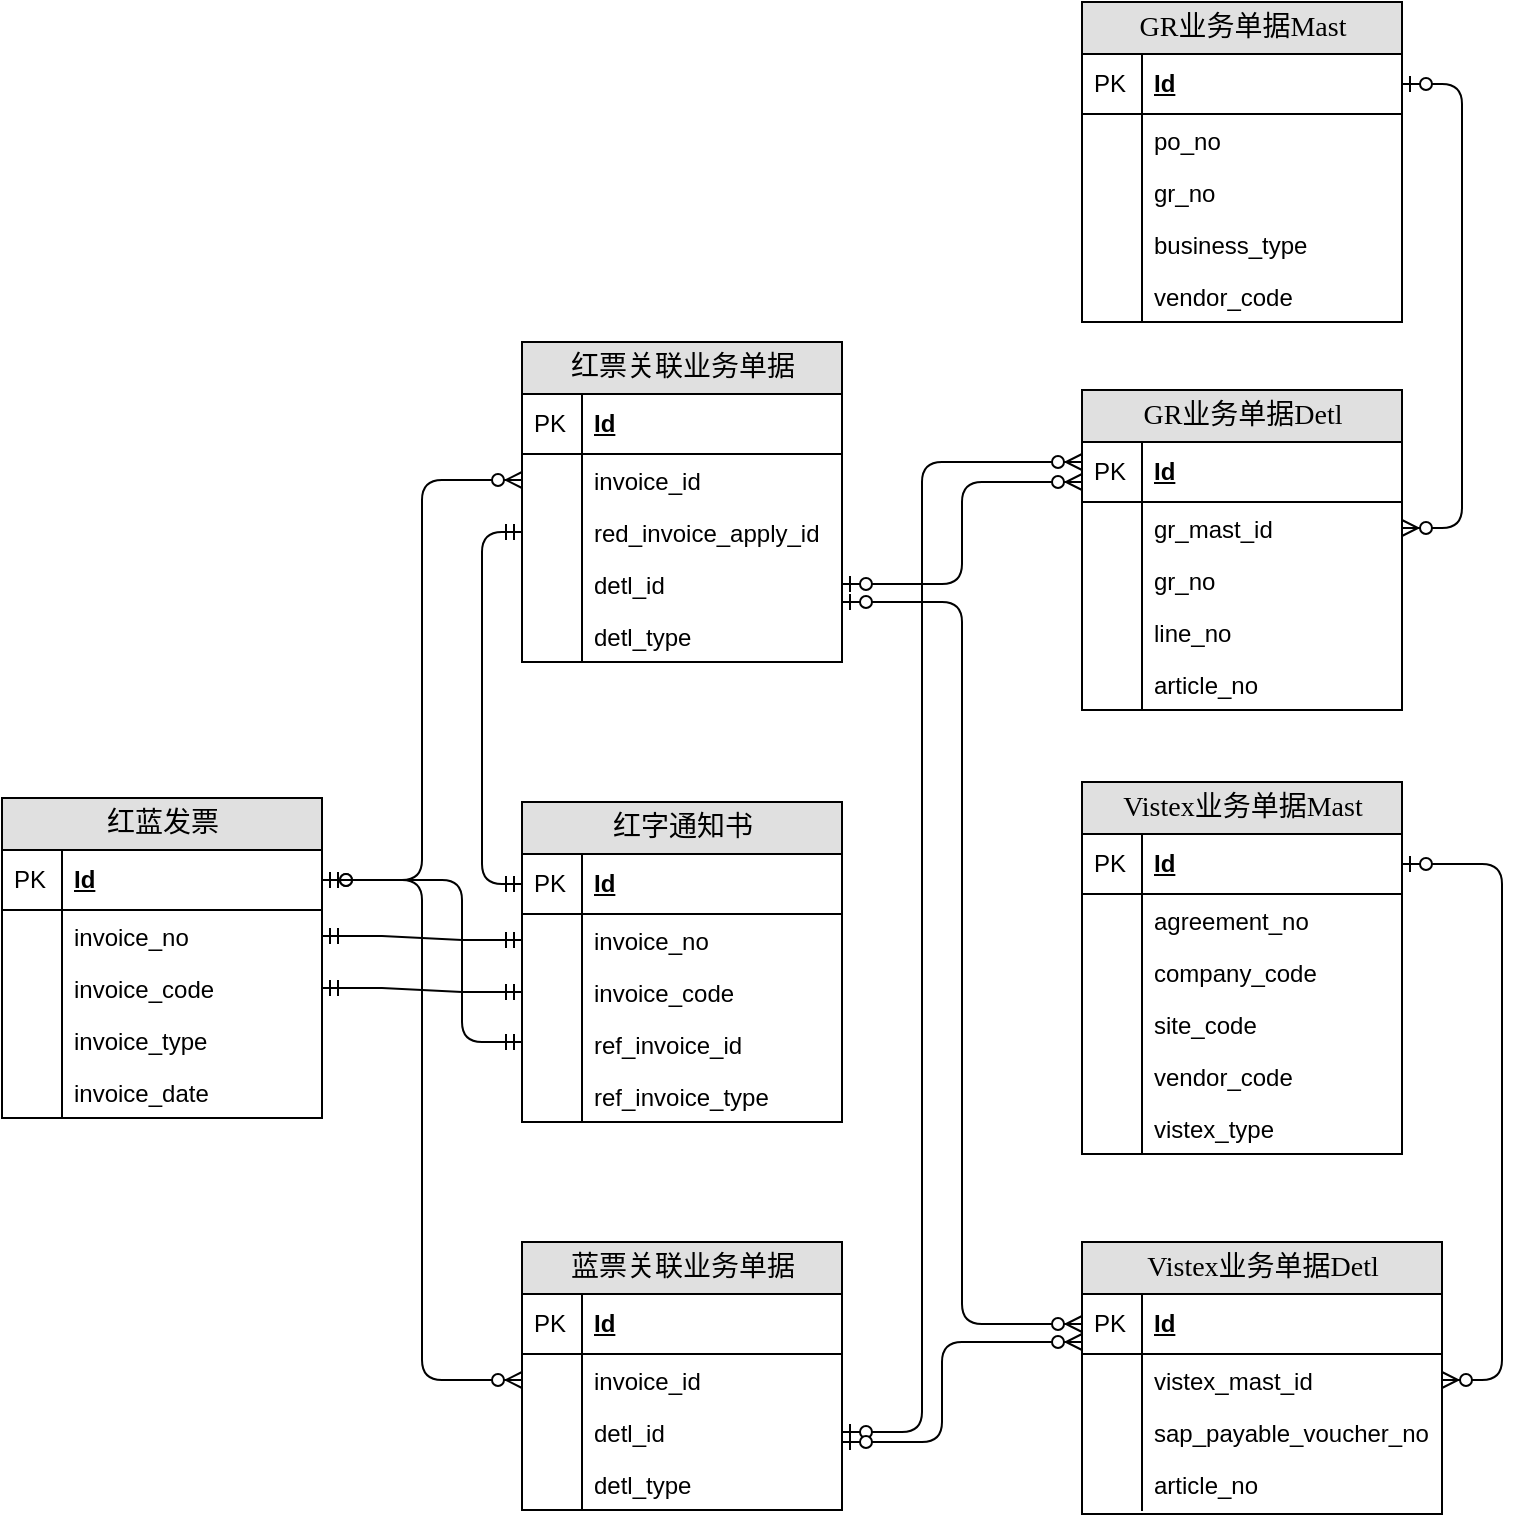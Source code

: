 <mxfile version="24.6.1" type="github">
  <diagram name="Page-1" id="e56a1550-8fbb-45ad-956c-1786394a9013">
    <mxGraphModel dx="1383" dy="761" grid="1" gridSize="10" guides="1" tooltips="1" connect="1" arrows="1" fold="1" page="1" pageScale="1" pageWidth="1100" pageHeight="850" background="none" math="0" shadow="0">
      <root>
        <mxCell id="0" />
        <mxCell id="1" parent="0" />
        <mxCell id="2e49270ec7c68f3f-8" value="GR业务单据Detl" style="swimlane;html=1;fontStyle=0;childLayout=stackLayout;horizontal=1;startSize=26;fillColor=#e0e0e0;horizontalStack=0;resizeParent=1;resizeLast=0;collapsible=1;marginBottom=0;swimlaneFillColor=#ffffff;align=center;rounded=0;shadow=0;comic=0;labelBackgroundColor=none;strokeWidth=1;fontFamily=Verdana;fontSize=14;swimlaneLine=1;" parent="1" vertex="1">
          <mxGeometry x="680" y="194" width="160" height="160" as="geometry" />
        </mxCell>
        <mxCell id="2e49270ec7c68f3f-9" value="Id" style="shape=partialRectangle;top=0;left=0;right=0;bottom=1;html=1;align=left;verticalAlign=middle;fillColor=none;spacingLeft=34;spacingRight=4;whiteSpace=wrap;overflow=hidden;rotatable=0;points=[[0,0.5],[1,0.5]];portConstraint=eastwest;dropTarget=0;fontStyle=5;" parent="2e49270ec7c68f3f-8" vertex="1">
          <mxGeometry y="26" width="160" height="30" as="geometry" />
        </mxCell>
        <mxCell id="2e49270ec7c68f3f-10" value="PK" style="shape=partialRectangle;top=0;left=0;bottom=0;html=1;fillColor=none;align=left;verticalAlign=middle;spacingLeft=4;spacingRight=4;whiteSpace=wrap;overflow=hidden;rotatable=0;points=[];portConstraint=eastwest;part=1;" parent="2e49270ec7c68f3f-9" vertex="1" connectable="0">
          <mxGeometry width="30" height="30" as="geometry" />
        </mxCell>
        <mxCell id="2e49270ec7c68f3f-11" value="gr_mast_id" style="shape=partialRectangle;top=0;left=0;right=0;bottom=0;html=1;align=left;verticalAlign=top;fillColor=none;spacingLeft=34;spacingRight=4;whiteSpace=wrap;overflow=hidden;rotatable=0;points=[[0,0.5],[1,0.5]];portConstraint=eastwest;dropTarget=0;" parent="2e49270ec7c68f3f-8" vertex="1">
          <mxGeometry y="56" width="160" height="26" as="geometry" />
        </mxCell>
        <mxCell id="2e49270ec7c68f3f-12" value="" style="shape=partialRectangle;top=0;left=0;bottom=0;html=1;fillColor=none;align=left;verticalAlign=top;spacingLeft=4;spacingRight=4;whiteSpace=wrap;overflow=hidden;rotatable=0;points=[];portConstraint=eastwest;part=1;" parent="2e49270ec7c68f3f-11" vertex="1" connectable="0">
          <mxGeometry width="30" height="26" as="geometry" />
        </mxCell>
        <mxCell id="2e49270ec7c68f3f-13" value="gr_no" style="shape=partialRectangle;top=0;left=0;right=0;bottom=0;html=1;align=left;verticalAlign=top;fillColor=none;spacingLeft=34;spacingRight=4;whiteSpace=wrap;overflow=hidden;rotatable=0;points=[[0,0.5],[1,0.5]];portConstraint=eastwest;dropTarget=0;" parent="2e49270ec7c68f3f-8" vertex="1">
          <mxGeometry y="82" width="160" height="26" as="geometry" />
        </mxCell>
        <mxCell id="2e49270ec7c68f3f-14" value="" style="shape=partialRectangle;top=0;left=0;bottom=0;html=1;fillColor=none;align=left;verticalAlign=top;spacingLeft=4;spacingRight=4;whiteSpace=wrap;overflow=hidden;rotatable=0;points=[];portConstraint=eastwest;part=1;" parent="2e49270ec7c68f3f-13" vertex="1" connectable="0">
          <mxGeometry width="30" height="26" as="geometry" />
        </mxCell>
        <mxCell id="2e49270ec7c68f3f-15" value="line_no" style="shape=partialRectangle;top=0;left=0;right=0;bottom=0;html=1;align=left;verticalAlign=top;fillColor=none;spacingLeft=34;spacingRight=4;whiteSpace=wrap;overflow=hidden;rotatable=0;points=[[0,0.5],[1,0.5]];portConstraint=eastwest;dropTarget=0;" parent="2e49270ec7c68f3f-8" vertex="1">
          <mxGeometry y="108" width="160" height="26" as="geometry" />
        </mxCell>
        <mxCell id="2e49270ec7c68f3f-16" value="" style="shape=partialRectangle;top=0;left=0;bottom=0;html=1;fillColor=none;align=left;verticalAlign=top;spacingLeft=4;spacingRight=4;whiteSpace=wrap;overflow=hidden;rotatable=0;points=[];portConstraint=eastwest;part=1;" parent="2e49270ec7c68f3f-15" vertex="1" connectable="0">
          <mxGeometry width="30" height="26" as="geometry" />
        </mxCell>
        <mxCell id="2e49270ec7c68f3f-17" value="article_no" style="shape=partialRectangle;top=0;left=0;right=0;bottom=0;html=1;align=left;verticalAlign=top;fillColor=none;spacingLeft=34;spacingRight=4;whiteSpace=wrap;overflow=hidden;rotatable=0;points=[[0,0.5],[1,0.5]];portConstraint=eastwest;dropTarget=0;" parent="2e49270ec7c68f3f-8" vertex="1">
          <mxGeometry y="134" width="160" height="26" as="geometry" />
        </mxCell>
        <mxCell id="2e49270ec7c68f3f-18" value="" style="shape=partialRectangle;top=0;left=0;bottom=0;html=1;fillColor=none;align=left;verticalAlign=top;spacingLeft=4;spacingRight=4;whiteSpace=wrap;overflow=hidden;rotatable=0;points=[];portConstraint=eastwest;part=1;" parent="2e49270ec7c68f3f-17" vertex="1" connectable="0">
          <mxGeometry width="30" height="26" as="geometry" />
        </mxCell>
        <mxCell id="2e49270ec7c68f3f-19" value="红字通知书" style="swimlane;html=1;fontStyle=0;childLayout=stackLayout;horizontal=1;startSize=26;fillColor=#e0e0e0;horizontalStack=0;resizeParent=1;resizeLast=0;collapsible=1;marginBottom=0;swimlaneFillColor=#ffffff;align=center;rounded=0;shadow=0;comic=0;labelBackgroundColor=none;strokeWidth=1;fontFamily=Verdana;fontSize=14" parent="1" vertex="1">
          <mxGeometry x="400" y="400" width="160" height="160" as="geometry" />
        </mxCell>
        <mxCell id="2e49270ec7c68f3f-20" value="Id" style="shape=partialRectangle;top=0;left=0;right=0;bottom=1;html=1;align=left;verticalAlign=middle;fillColor=none;spacingLeft=34;spacingRight=4;whiteSpace=wrap;overflow=hidden;rotatable=0;points=[[0,0.5],[1,0.5]];portConstraint=eastwest;dropTarget=0;fontStyle=5;" parent="2e49270ec7c68f3f-19" vertex="1">
          <mxGeometry y="26" width="160" height="30" as="geometry" />
        </mxCell>
        <mxCell id="2e49270ec7c68f3f-21" value="PK" style="shape=partialRectangle;top=0;left=0;bottom=0;html=1;fillColor=none;align=left;verticalAlign=middle;spacingLeft=4;spacingRight=4;whiteSpace=wrap;overflow=hidden;rotatable=0;points=[];portConstraint=eastwest;part=1;" parent="2e49270ec7c68f3f-20" vertex="1" connectable="0">
          <mxGeometry width="30" height="30" as="geometry" />
        </mxCell>
        <mxCell id="2e49270ec7c68f3f-22" value="invoice_no" style="shape=partialRectangle;top=0;left=0;right=0;bottom=0;html=1;align=left;verticalAlign=top;fillColor=none;spacingLeft=34;spacingRight=4;whiteSpace=wrap;overflow=hidden;rotatable=0;points=[[0,0.5],[1,0.5]];portConstraint=eastwest;dropTarget=0;" parent="2e49270ec7c68f3f-19" vertex="1">
          <mxGeometry y="56" width="160" height="26" as="geometry" />
        </mxCell>
        <mxCell id="2e49270ec7c68f3f-23" value="" style="shape=partialRectangle;top=0;left=0;bottom=0;html=1;fillColor=none;align=left;verticalAlign=top;spacingLeft=4;spacingRight=4;whiteSpace=wrap;overflow=hidden;rotatable=0;points=[];portConstraint=eastwest;part=1;" parent="2e49270ec7c68f3f-22" vertex="1" connectable="0">
          <mxGeometry width="30" height="26" as="geometry" />
        </mxCell>
        <mxCell id="2e49270ec7c68f3f-24" value="invoice_code" style="shape=partialRectangle;top=0;left=0;right=0;bottom=0;html=1;align=left;verticalAlign=top;fillColor=none;spacingLeft=34;spacingRight=4;whiteSpace=wrap;overflow=hidden;rotatable=0;points=[[0,0.5],[1,0.5]];portConstraint=eastwest;dropTarget=0;" parent="2e49270ec7c68f3f-19" vertex="1">
          <mxGeometry y="82" width="160" height="26" as="geometry" />
        </mxCell>
        <mxCell id="2e49270ec7c68f3f-25" value="" style="shape=partialRectangle;top=0;left=0;bottom=0;html=1;fillColor=none;align=left;verticalAlign=top;spacingLeft=4;spacingRight=4;whiteSpace=wrap;overflow=hidden;rotatable=0;points=[];portConstraint=eastwest;part=1;" parent="2e49270ec7c68f3f-24" vertex="1" connectable="0">
          <mxGeometry width="30" height="26" as="geometry" />
        </mxCell>
        <mxCell id="2e49270ec7c68f3f-26" value="ref_invoice_id&lt;div&gt;&lt;br&gt;&lt;/div&gt;" style="shape=partialRectangle;top=0;left=0;right=0;bottom=0;html=1;align=left;verticalAlign=top;fillColor=none;spacingLeft=34;spacingRight=4;whiteSpace=wrap;overflow=hidden;rotatable=0;points=[[0,0.5],[1,0.5]];portConstraint=eastwest;dropTarget=0;" parent="2e49270ec7c68f3f-19" vertex="1">
          <mxGeometry y="108" width="160" height="26" as="geometry" />
        </mxCell>
        <mxCell id="2e49270ec7c68f3f-27" value="" style="shape=partialRectangle;top=0;left=0;bottom=0;html=1;fillColor=none;align=left;verticalAlign=top;spacingLeft=4;spacingRight=4;whiteSpace=wrap;overflow=hidden;rotatable=0;points=[];portConstraint=eastwest;part=1;" parent="2e49270ec7c68f3f-26" vertex="1" connectable="0">
          <mxGeometry width="30" height="26" as="geometry" />
        </mxCell>
        <mxCell id="2e49270ec7c68f3f-28" value="ref_invoice_type" style="shape=partialRectangle;top=0;left=0;right=0;bottom=0;html=1;align=left;verticalAlign=top;fillColor=none;spacingLeft=34;spacingRight=4;whiteSpace=wrap;overflow=hidden;rotatable=0;points=[[0,0.5],[1,0.5]];portConstraint=eastwest;dropTarget=0;" parent="2e49270ec7c68f3f-19" vertex="1">
          <mxGeometry y="134" width="160" height="26" as="geometry" />
        </mxCell>
        <mxCell id="2e49270ec7c68f3f-29" value="" style="shape=partialRectangle;top=0;left=0;bottom=0;html=1;fillColor=none;align=left;verticalAlign=top;spacingLeft=4;spacingRight=4;whiteSpace=wrap;overflow=hidden;rotatable=0;points=[];portConstraint=eastwest;part=1;" parent="2e49270ec7c68f3f-28" vertex="1" connectable="0">
          <mxGeometry width="30" height="26" as="geometry" />
        </mxCell>
        <mxCell id="2e49270ec7c68f3f-55" value="" style="edgeStyle=orthogonalEdgeStyle;html=1;endArrow=ERmandOne;startArrow=ERmandOne;labelBackgroundColor=none;fontFamily=Verdana;fontSize=14;exitX=0;exitY=0.5;endFill=0;" parent="1" source="2e49270ec7c68f3f-20" target="leSkcKNzvEOvrFYmpC76-17" edge="1">
          <mxGeometry width="100" height="100" relative="1" as="geometry">
            <mxPoint x="210" y="470" as="sourcePoint" />
            <mxPoint x="400" y="249" as="targetPoint" />
            <Array as="points">
              <mxPoint x="380" y="441" />
              <mxPoint x="380" y="265" />
            </Array>
          </mxGeometry>
        </mxCell>
        <mxCell id="2e49270ec7c68f3f-80" value="红蓝发票" style="swimlane;html=1;fontStyle=0;childLayout=stackLayout;horizontal=1;startSize=26;fillColor=#e0e0e0;horizontalStack=0;resizeParent=1;resizeLast=0;collapsible=1;marginBottom=0;swimlaneFillColor=#ffffff;align=center;rounded=0;shadow=0;comic=0;labelBackgroundColor=none;strokeWidth=1;fontFamily=Verdana;fontSize=14" parent="1" vertex="1">
          <mxGeometry x="140" y="398" width="160" height="160" as="geometry" />
        </mxCell>
        <mxCell id="2e49270ec7c68f3f-81" value="Id" style="shape=partialRectangle;top=0;left=0;right=0;bottom=1;html=1;align=left;verticalAlign=middle;fillColor=none;spacingLeft=34;spacingRight=4;whiteSpace=wrap;overflow=hidden;rotatable=0;points=[[0,0.5],[1,0.5]];portConstraint=eastwest;dropTarget=0;fontStyle=5;" parent="2e49270ec7c68f3f-80" vertex="1">
          <mxGeometry y="26" width="160" height="30" as="geometry" />
        </mxCell>
        <mxCell id="2e49270ec7c68f3f-82" value="PK" style="shape=partialRectangle;top=0;left=0;bottom=0;html=1;fillColor=none;align=left;verticalAlign=middle;spacingLeft=4;spacingRight=4;whiteSpace=wrap;overflow=hidden;rotatable=0;points=[];portConstraint=eastwest;part=1;" parent="2e49270ec7c68f3f-81" vertex="1" connectable="0">
          <mxGeometry width="30" height="30" as="geometry" />
        </mxCell>
        <mxCell id="2e49270ec7c68f3f-83" value="invoice_no" style="shape=partialRectangle;top=0;left=0;right=0;bottom=0;html=1;align=left;verticalAlign=top;fillColor=none;spacingLeft=34;spacingRight=4;whiteSpace=wrap;overflow=hidden;rotatable=0;points=[[0,0.5],[1,0.5]];portConstraint=eastwest;dropTarget=0;" parent="2e49270ec7c68f3f-80" vertex="1">
          <mxGeometry y="56" width="160" height="26" as="geometry" />
        </mxCell>
        <mxCell id="2e49270ec7c68f3f-84" value="" style="shape=partialRectangle;top=0;left=0;bottom=0;html=1;fillColor=none;align=left;verticalAlign=top;spacingLeft=4;spacingRight=4;whiteSpace=wrap;overflow=hidden;rotatable=0;points=[];portConstraint=eastwest;part=1;" parent="2e49270ec7c68f3f-83" vertex="1" connectable="0">
          <mxGeometry width="30" height="26" as="geometry" />
        </mxCell>
        <mxCell id="2e49270ec7c68f3f-85" value="invoice_code" style="shape=partialRectangle;top=0;left=0;right=0;bottom=0;html=1;align=left;verticalAlign=top;fillColor=none;spacingLeft=34;spacingRight=4;whiteSpace=wrap;overflow=hidden;rotatable=0;points=[[0,0.5],[1,0.5]];portConstraint=eastwest;dropTarget=0;" parent="2e49270ec7c68f3f-80" vertex="1">
          <mxGeometry y="82" width="160" height="26" as="geometry" />
        </mxCell>
        <mxCell id="2e49270ec7c68f3f-86" value="" style="shape=partialRectangle;top=0;left=0;bottom=0;html=1;fillColor=none;align=left;verticalAlign=top;spacingLeft=4;spacingRight=4;whiteSpace=wrap;overflow=hidden;rotatable=0;points=[];portConstraint=eastwest;part=1;" parent="2e49270ec7c68f3f-85" vertex="1" connectable="0">
          <mxGeometry width="30" height="26" as="geometry" />
        </mxCell>
        <mxCell id="2e49270ec7c68f3f-87" value="invoice_type" style="shape=partialRectangle;top=0;left=0;right=0;bottom=0;html=1;align=left;verticalAlign=top;fillColor=none;spacingLeft=34;spacingRight=4;whiteSpace=wrap;overflow=hidden;rotatable=0;points=[[0,0.5],[1,0.5]];portConstraint=eastwest;dropTarget=0;" parent="2e49270ec7c68f3f-80" vertex="1">
          <mxGeometry y="108" width="160" height="26" as="geometry" />
        </mxCell>
        <mxCell id="2e49270ec7c68f3f-88" value="" style="shape=partialRectangle;top=0;left=0;bottom=0;html=1;fillColor=none;align=left;verticalAlign=top;spacingLeft=4;spacingRight=4;whiteSpace=wrap;overflow=hidden;rotatable=0;points=[];portConstraint=eastwest;part=1;" parent="2e49270ec7c68f3f-87" vertex="1" connectable="0">
          <mxGeometry width="30" height="26" as="geometry" />
        </mxCell>
        <mxCell id="2e49270ec7c68f3f-89" value="invoice_date" style="shape=partialRectangle;top=0;left=0;right=0;bottom=0;html=1;align=left;verticalAlign=top;fillColor=none;spacingLeft=34;spacingRight=4;whiteSpace=wrap;overflow=hidden;rotatable=0;points=[[0,0.5],[1,0.5]];portConstraint=eastwest;dropTarget=0;" parent="2e49270ec7c68f3f-80" vertex="1">
          <mxGeometry y="134" width="160" height="26" as="geometry" />
        </mxCell>
        <mxCell id="2e49270ec7c68f3f-90" value="" style="shape=partialRectangle;top=0;left=0;bottom=0;html=1;fillColor=none;align=left;verticalAlign=top;spacingLeft=4;spacingRight=4;whiteSpace=wrap;overflow=hidden;rotatable=0;points=[];portConstraint=eastwest;part=1;" parent="2e49270ec7c68f3f-89" vertex="1" connectable="0">
          <mxGeometry width="30" height="26" as="geometry" />
        </mxCell>
        <mxCell id="leSkcKNzvEOvrFYmpC76-12" value="红票关联业务单据" style="swimlane;html=1;fontStyle=0;childLayout=stackLayout;horizontal=1;startSize=26;fillColor=#e0e0e0;horizontalStack=0;resizeParent=1;resizeLast=0;collapsible=1;marginBottom=0;swimlaneFillColor=#ffffff;align=center;rounded=0;shadow=0;comic=0;labelBackgroundColor=none;strokeWidth=1;fontFamily=Verdana;fontSize=14;swimlaneLine=1;" vertex="1" parent="1">
          <mxGeometry x="400" y="170" width="160" height="160" as="geometry" />
        </mxCell>
        <mxCell id="leSkcKNzvEOvrFYmpC76-13" value="Id" style="shape=partialRectangle;top=0;left=0;right=0;bottom=1;html=1;align=left;verticalAlign=middle;fillColor=none;spacingLeft=34;spacingRight=4;whiteSpace=wrap;overflow=hidden;rotatable=0;points=[[0,0.5],[1,0.5]];portConstraint=eastwest;dropTarget=0;fontStyle=5;" vertex="1" parent="leSkcKNzvEOvrFYmpC76-12">
          <mxGeometry y="26" width="160" height="30" as="geometry" />
        </mxCell>
        <mxCell id="leSkcKNzvEOvrFYmpC76-14" value="PK" style="shape=partialRectangle;top=0;left=0;bottom=0;html=1;fillColor=none;align=left;verticalAlign=middle;spacingLeft=4;spacingRight=4;whiteSpace=wrap;overflow=hidden;rotatable=0;points=[];portConstraint=eastwest;part=1;" vertex="1" connectable="0" parent="leSkcKNzvEOvrFYmpC76-13">
          <mxGeometry width="30" height="30" as="geometry" />
        </mxCell>
        <mxCell id="leSkcKNzvEOvrFYmpC76-15" value="invoice_id" style="shape=partialRectangle;top=0;left=0;right=0;bottom=0;html=1;align=left;verticalAlign=top;fillColor=none;spacingLeft=34;spacingRight=4;whiteSpace=wrap;overflow=hidden;rotatable=0;points=[[0,0.5],[1,0.5]];portConstraint=eastwest;dropTarget=0;" vertex="1" parent="leSkcKNzvEOvrFYmpC76-12">
          <mxGeometry y="56" width="160" height="26" as="geometry" />
        </mxCell>
        <mxCell id="leSkcKNzvEOvrFYmpC76-16" value="" style="shape=partialRectangle;top=0;left=0;bottom=0;html=1;fillColor=none;align=left;verticalAlign=top;spacingLeft=4;spacingRight=4;whiteSpace=wrap;overflow=hidden;rotatable=0;points=[];portConstraint=eastwest;part=1;" vertex="1" connectable="0" parent="leSkcKNzvEOvrFYmpC76-15">
          <mxGeometry width="30" height="26" as="geometry" />
        </mxCell>
        <mxCell id="leSkcKNzvEOvrFYmpC76-17" value="red_invoice_apply_id" style="shape=partialRectangle;top=0;left=0;right=0;bottom=0;html=1;align=left;verticalAlign=top;fillColor=none;spacingLeft=34;spacingRight=4;whiteSpace=wrap;overflow=hidden;rotatable=0;points=[[0,0.5],[1,0.5]];portConstraint=eastwest;dropTarget=0;" vertex="1" parent="leSkcKNzvEOvrFYmpC76-12">
          <mxGeometry y="82" width="160" height="26" as="geometry" />
        </mxCell>
        <mxCell id="leSkcKNzvEOvrFYmpC76-18" value="" style="shape=partialRectangle;top=0;left=0;bottom=0;html=1;fillColor=none;align=left;verticalAlign=top;spacingLeft=4;spacingRight=4;whiteSpace=wrap;overflow=hidden;rotatable=0;points=[];portConstraint=eastwest;part=1;" vertex="1" connectable="0" parent="leSkcKNzvEOvrFYmpC76-17">
          <mxGeometry width="30" height="26" as="geometry" />
        </mxCell>
        <mxCell id="leSkcKNzvEOvrFYmpC76-19" value="detl_id" style="shape=partialRectangle;top=0;left=0;right=0;bottom=0;html=1;align=left;verticalAlign=top;fillColor=none;spacingLeft=34;spacingRight=4;whiteSpace=wrap;overflow=hidden;rotatable=0;points=[[0,0.5],[1,0.5]];portConstraint=eastwest;dropTarget=0;" vertex="1" parent="leSkcKNzvEOvrFYmpC76-12">
          <mxGeometry y="108" width="160" height="26" as="geometry" />
        </mxCell>
        <mxCell id="leSkcKNzvEOvrFYmpC76-20" value="" style="shape=partialRectangle;top=0;left=0;bottom=0;html=1;fillColor=none;align=left;verticalAlign=top;spacingLeft=4;spacingRight=4;whiteSpace=wrap;overflow=hidden;rotatable=0;points=[];portConstraint=eastwest;part=1;" vertex="1" connectable="0" parent="leSkcKNzvEOvrFYmpC76-19">
          <mxGeometry width="30" height="26" as="geometry" />
        </mxCell>
        <mxCell id="leSkcKNzvEOvrFYmpC76-21" value="detl_type" style="shape=partialRectangle;top=0;left=0;right=0;bottom=0;html=1;align=left;verticalAlign=top;fillColor=none;spacingLeft=34;spacingRight=4;whiteSpace=wrap;overflow=hidden;rotatable=0;points=[[0,0.5],[1,0.5]];portConstraint=eastwest;dropTarget=0;" vertex="1" parent="leSkcKNzvEOvrFYmpC76-12">
          <mxGeometry y="134" width="160" height="26" as="geometry" />
        </mxCell>
        <mxCell id="leSkcKNzvEOvrFYmpC76-22" value="" style="shape=partialRectangle;top=0;left=0;bottom=0;html=1;fillColor=none;align=left;verticalAlign=top;spacingLeft=4;spacingRight=4;whiteSpace=wrap;overflow=hidden;rotatable=0;points=[];portConstraint=eastwest;part=1;" vertex="1" connectable="0" parent="leSkcKNzvEOvrFYmpC76-21">
          <mxGeometry width="30" height="26" as="geometry" />
        </mxCell>
        <mxCell id="leSkcKNzvEOvrFYmpC76-23" value="GR业务单据Mast" style="swimlane;html=1;fontStyle=0;childLayout=stackLayout;horizontal=1;startSize=26;fillColor=#e0e0e0;horizontalStack=0;resizeParent=1;resizeLast=0;collapsible=1;marginBottom=0;swimlaneFillColor=#ffffff;align=center;rounded=0;shadow=0;comic=0;labelBackgroundColor=none;strokeWidth=1;fontFamily=Verdana;fontSize=14;swimlaneLine=1;" vertex="1" parent="1">
          <mxGeometry x="680" width="160" height="160" as="geometry" />
        </mxCell>
        <mxCell id="leSkcKNzvEOvrFYmpC76-24" value="Id" style="shape=partialRectangle;top=0;left=0;right=0;bottom=1;html=1;align=left;verticalAlign=middle;fillColor=none;spacingLeft=34;spacingRight=4;whiteSpace=wrap;overflow=hidden;rotatable=0;points=[[0,0.5],[1,0.5]];portConstraint=eastwest;dropTarget=0;fontStyle=5;" vertex="1" parent="leSkcKNzvEOvrFYmpC76-23">
          <mxGeometry y="26" width="160" height="30" as="geometry" />
        </mxCell>
        <mxCell id="leSkcKNzvEOvrFYmpC76-25" value="PK" style="shape=partialRectangle;top=0;left=0;bottom=0;html=1;fillColor=none;align=left;verticalAlign=middle;spacingLeft=4;spacingRight=4;whiteSpace=wrap;overflow=hidden;rotatable=0;points=[];portConstraint=eastwest;part=1;" vertex="1" connectable="0" parent="leSkcKNzvEOvrFYmpC76-24">
          <mxGeometry width="30" height="30" as="geometry" />
        </mxCell>
        <mxCell id="leSkcKNzvEOvrFYmpC76-26" value="po_no" style="shape=partialRectangle;top=0;left=0;right=0;bottom=0;html=1;align=left;verticalAlign=top;fillColor=none;spacingLeft=34;spacingRight=4;whiteSpace=wrap;overflow=hidden;rotatable=0;points=[[0,0.5],[1,0.5]];portConstraint=eastwest;dropTarget=0;" vertex="1" parent="leSkcKNzvEOvrFYmpC76-23">
          <mxGeometry y="56" width="160" height="26" as="geometry" />
        </mxCell>
        <mxCell id="leSkcKNzvEOvrFYmpC76-27" value="" style="shape=partialRectangle;top=0;left=0;bottom=0;html=1;fillColor=none;align=left;verticalAlign=top;spacingLeft=4;spacingRight=4;whiteSpace=wrap;overflow=hidden;rotatable=0;points=[];portConstraint=eastwest;part=1;" vertex="1" connectable="0" parent="leSkcKNzvEOvrFYmpC76-26">
          <mxGeometry width="30" height="26" as="geometry" />
        </mxCell>
        <mxCell id="leSkcKNzvEOvrFYmpC76-28" value="gr_no" style="shape=partialRectangle;top=0;left=0;right=0;bottom=0;html=1;align=left;verticalAlign=top;fillColor=none;spacingLeft=34;spacingRight=4;whiteSpace=wrap;overflow=hidden;rotatable=0;points=[[0,0.5],[1,0.5]];portConstraint=eastwest;dropTarget=0;" vertex="1" parent="leSkcKNzvEOvrFYmpC76-23">
          <mxGeometry y="82" width="160" height="26" as="geometry" />
        </mxCell>
        <mxCell id="leSkcKNzvEOvrFYmpC76-29" value="" style="shape=partialRectangle;top=0;left=0;bottom=0;html=1;fillColor=none;align=left;verticalAlign=top;spacingLeft=4;spacingRight=4;whiteSpace=wrap;overflow=hidden;rotatable=0;points=[];portConstraint=eastwest;part=1;" vertex="1" connectable="0" parent="leSkcKNzvEOvrFYmpC76-28">
          <mxGeometry width="30" height="26" as="geometry" />
        </mxCell>
        <mxCell id="leSkcKNzvEOvrFYmpC76-30" value="business_type" style="shape=partialRectangle;top=0;left=0;right=0;bottom=0;html=1;align=left;verticalAlign=top;fillColor=none;spacingLeft=34;spacingRight=4;whiteSpace=wrap;overflow=hidden;rotatable=0;points=[[0,0.5],[1,0.5]];portConstraint=eastwest;dropTarget=0;" vertex="1" parent="leSkcKNzvEOvrFYmpC76-23">
          <mxGeometry y="108" width="160" height="26" as="geometry" />
        </mxCell>
        <mxCell id="leSkcKNzvEOvrFYmpC76-31" value="" style="shape=partialRectangle;top=0;left=0;bottom=0;html=1;fillColor=none;align=left;verticalAlign=top;spacingLeft=4;spacingRight=4;whiteSpace=wrap;overflow=hidden;rotatable=0;points=[];portConstraint=eastwest;part=1;" vertex="1" connectable="0" parent="leSkcKNzvEOvrFYmpC76-30">
          <mxGeometry width="30" height="26" as="geometry" />
        </mxCell>
        <mxCell id="leSkcKNzvEOvrFYmpC76-32" value="vendor_code" style="shape=partialRectangle;top=0;left=0;right=0;bottom=0;html=1;align=left;verticalAlign=top;fillColor=none;spacingLeft=34;spacingRight=4;whiteSpace=wrap;overflow=hidden;rotatable=0;points=[[0,0.5],[1,0.5]];portConstraint=eastwest;dropTarget=0;" vertex="1" parent="leSkcKNzvEOvrFYmpC76-23">
          <mxGeometry y="134" width="160" height="26" as="geometry" />
        </mxCell>
        <mxCell id="leSkcKNzvEOvrFYmpC76-33" value="" style="shape=partialRectangle;top=0;left=0;bottom=0;html=1;fillColor=none;align=left;verticalAlign=top;spacingLeft=4;spacingRight=4;whiteSpace=wrap;overflow=hidden;rotatable=0;points=[];portConstraint=eastwest;part=1;" vertex="1" connectable="0" parent="leSkcKNzvEOvrFYmpC76-32">
          <mxGeometry width="30" height="26" as="geometry" />
        </mxCell>
        <mxCell id="leSkcKNzvEOvrFYmpC76-37" value="" style="edgeStyle=entityRelationEdgeStyle;fontSize=12;html=1;endArrow=ERzeroToMany;startArrow=ERzeroToOne;rounded=1;exitX=1;exitY=0.5;exitDx=0;exitDy=0;curved=0;" edge="1" parent="1" source="leSkcKNzvEOvrFYmpC76-24" target="2e49270ec7c68f3f-11">
          <mxGeometry width="100" height="100" relative="1" as="geometry">
            <mxPoint x="950" y="194" as="sourcePoint" />
            <mxPoint x="1050" y="94" as="targetPoint" />
          </mxGeometry>
        </mxCell>
        <mxCell id="leSkcKNzvEOvrFYmpC76-38" value="蓝票关联业务单据" style="swimlane;html=1;fontStyle=0;childLayout=stackLayout;horizontal=1;startSize=26;fillColor=#e0e0e0;horizontalStack=0;resizeParent=1;resizeLast=0;collapsible=1;marginBottom=0;swimlaneFillColor=#ffffff;align=center;rounded=0;shadow=0;comic=0;labelBackgroundColor=none;strokeWidth=1;fontFamily=Verdana;fontSize=14;swimlaneLine=1;" vertex="1" parent="1">
          <mxGeometry x="400" y="620" width="160" height="134" as="geometry" />
        </mxCell>
        <mxCell id="leSkcKNzvEOvrFYmpC76-39" value="Id" style="shape=partialRectangle;top=0;left=0;right=0;bottom=1;html=1;align=left;verticalAlign=middle;fillColor=none;spacingLeft=34;spacingRight=4;whiteSpace=wrap;overflow=hidden;rotatable=0;points=[[0,0.5],[1,0.5]];portConstraint=eastwest;dropTarget=0;fontStyle=5;" vertex="1" parent="leSkcKNzvEOvrFYmpC76-38">
          <mxGeometry y="26" width="160" height="30" as="geometry" />
        </mxCell>
        <mxCell id="leSkcKNzvEOvrFYmpC76-40" value="PK" style="shape=partialRectangle;top=0;left=0;bottom=0;html=1;fillColor=none;align=left;verticalAlign=middle;spacingLeft=4;spacingRight=4;whiteSpace=wrap;overflow=hidden;rotatable=0;points=[];portConstraint=eastwest;part=1;" vertex="1" connectable="0" parent="leSkcKNzvEOvrFYmpC76-39">
          <mxGeometry width="30" height="30" as="geometry" />
        </mxCell>
        <mxCell id="leSkcKNzvEOvrFYmpC76-41" value="invoice_id" style="shape=partialRectangle;top=0;left=0;right=0;bottom=0;html=1;align=left;verticalAlign=top;fillColor=none;spacingLeft=34;spacingRight=4;whiteSpace=wrap;overflow=hidden;rotatable=0;points=[[0,0.5],[1,0.5]];portConstraint=eastwest;dropTarget=0;" vertex="1" parent="leSkcKNzvEOvrFYmpC76-38">
          <mxGeometry y="56" width="160" height="26" as="geometry" />
        </mxCell>
        <mxCell id="leSkcKNzvEOvrFYmpC76-42" value="" style="shape=partialRectangle;top=0;left=0;bottom=0;html=1;fillColor=none;align=left;verticalAlign=top;spacingLeft=4;spacingRight=4;whiteSpace=wrap;overflow=hidden;rotatable=0;points=[];portConstraint=eastwest;part=1;" vertex="1" connectable="0" parent="leSkcKNzvEOvrFYmpC76-41">
          <mxGeometry width="30" height="26" as="geometry" />
        </mxCell>
        <mxCell id="leSkcKNzvEOvrFYmpC76-45" value="detl_id" style="shape=partialRectangle;top=0;left=0;right=0;bottom=0;html=1;align=left;verticalAlign=top;fillColor=none;spacingLeft=34;spacingRight=4;whiteSpace=wrap;overflow=hidden;rotatable=0;points=[[0,0.5],[1,0.5]];portConstraint=eastwest;dropTarget=0;" vertex="1" parent="leSkcKNzvEOvrFYmpC76-38">
          <mxGeometry y="82" width="160" height="26" as="geometry" />
        </mxCell>
        <mxCell id="leSkcKNzvEOvrFYmpC76-46" value="" style="shape=partialRectangle;top=0;left=0;bottom=0;html=1;fillColor=none;align=left;verticalAlign=top;spacingLeft=4;spacingRight=4;whiteSpace=wrap;overflow=hidden;rotatable=0;points=[];portConstraint=eastwest;part=1;" vertex="1" connectable="0" parent="leSkcKNzvEOvrFYmpC76-45">
          <mxGeometry width="30" height="26" as="geometry" />
        </mxCell>
        <mxCell id="leSkcKNzvEOvrFYmpC76-47" value="detl_type" style="shape=partialRectangle;top=0;left=0;right=0;bottom=0;html=1;align=left;verticalAlign=top;fillColor=none;spacingLeft=34;spacingRight=4;whiteSpace=wrap;overflow=hidden;rotatable=0;points=[[0,0.5],[1,0.5]];portConstraint=eastwest;dropTarget=0;" vertex="1" parent="leSkcKNzvEOvrFYmpC76-38">
          <mxGeometry y="108" width="160" height="26" as="geometry" />
        </mxCell>
        <mxCell id="leSkcKNzvEOvrFYmpC76-48" value="" style="shape=partialRectangle;top=0;left=0;bottom=0;html=1;fillColor=none;align=left;verticalAlign=top;spacingLeft=4;spacingRight=4;whiteSpace=wrap;overflow=hidden;rotatable=0;points=[];portConstraint=eastwest;part=1;" vertex="1" connectable="0" parent="leSkcKNzvEOvrFYmpC76-47">
          <mxGeometry width="30" height="26" as="geometry" />
        </mxCell>
        <mxCell id="leSkcKNzvEOvrFYmpC76-49" value="Vistex业务单据Detl" style="swimlane;html=1;fontStyle=0;childLayout=stackLayout;horizontal=1;startSize=26;fillColor=#e0e0e0;horizontalStack=0;resizeParent=1;resizeLast=0;collapsible=1;marginBottom=0;swimlaneFillColor=#ffffff;align=center;rounded=0;shadow=0;comic=0;labelBackgroundColor=none;strokeWidth=1;fontFamily=Verdana;fontSize=14;swimlaneLine=1;" vertex="1" parent="1">
          <mxGeometry x="680" y="620" width="180" height="136" as="geometry" />
        </mxCell>
        <mxCell id="leSkcKNzvEOvrFYmpC76-50" value="Id" style="shape=partialRectangle;top=0;left=0;right=0;bottom=1;html=1;align=left;verticalAlign=middle;fillColor=none;spacingLeft=34;spacingRight=4;whiteSpace=wrap;overflow=hidden;rotatable=0;points=[[0,0.5],[1,0.5]];portConstraint=eastwest;dropTarget=0;fontStyle=5;" vertex="1" parent="leSkcKNzvEOvrFYmpC76-49">
          <mxGeometry y="26" width="180" height="30" as="geometry" />
        </mxCell>
        <mxCell id="leSkcKNzvEOvrFYmpC76-51" value="PK" style="shape=partialRectangle;top=0;left=0;bottom=0;html=1;fillColor=none;align=left;verticalAlign=middle;spacingLeft=4;spacingRight=4;whiteSpace=wrap;overflow=hidden;rotatable=0;points=[];portConstraint=eastwest;part=1;" vertex="1" connectable="0" parent="leSkcKNzvEOvrFYmpC76-50">
          <mxGeometry width="30" height="30" as="geometry" />
        </mxCell>
        <mxCell id="leSkcKNzvEOvrFYmpC76-52" value="vistex_mast_id" style="shape=partialRectangle;top=0;left=0;right=0;bottom=0;html=1;align=left;verticalAlign=top;fillColor=none;spacingLeft=34;spacingRight=4;whiteSpace=wrap;overflow=hidden;rotatable=0;points=[[0,0.5],[1,0.5]];portConstraint=eastwest;dropTarget=0;" vertex="1" parent="leSkcKNzvEOvrFYmpC76-49">
          <mxGeometry y="56" width="180" height="26" as="geometry" />
        </mxCell>
        <mxCell id="leSkcKNzvEOvrFYmpC76-53" value="" style="shape=partialRectangle;top=0;left=0;bottom=0;html=1;fillColor=none;align=left;verticalAlign=top;spacingLeft=4;spacingRight=4;whiteSpace=wrap;overflow=hidden;rotatable=0;points=[];portConstraint=eastwest;part=1;" vertex="1" connectable="0" parent="leSkcKNzvEOvrFYmpC76-52">
          <mxGeometry width="30" height="26" as="geometry" />
        </mxCell>
        <mxCell id="leSkcKNzvEOvrFYmpC76-54" value="sap_payable_voucher_no" style="shape=partialRectangle;top=0;left=0;right=0;bottom=0;html=1;align=left;verticalAlign=top;fillColor=none;spacingLeft=34;spacingRight=4;whiteSpace=wrap;overflow=hidden;rotatable=0;points=[[0,0.5],[1,0.5]];portConstraint=eastwest;dropTarget=0;" vertex="1" parent="leSkcKNzvEOvrFYmpC76-49">
          <mxGeometry y="82" width="180" height="26" as="geometry" />
        </mxCell>
        <mxCell id="leSkcKNzvEOvrFYmpC76-55" value="" style="shape=partialRectangle;top=0;left=0;bottom=0;html=1;fillColor=none;align=left;verticalAlign=top;spacingLeft=4;spacingRight=4;whiteSpace=wrap;overflow=hidden;rotatable=0;points=[];portConstraint=eastwest;part=1;" vertex="1" connectable="0" parent="leSkcKNzvEOvrFYmpC76-54">
          <mxGeometry width="30" height="26" as="geometry" />
        </mxCell>
        <mxCell id="leSkcKNzvEOvrFYmpC76-58" value="article_no" style="shape=partialRectangle;top=0;left=0;right=0;bottom=0;html=1;align=left;verticalAlign=top;fillColor=none;spacingLeft=34;spacingRight=4;whiteSpace=wrap;overflow=hidden;rotatable=0;points=[[0,0.5],[1,0.5]];portConstraint=eastwest;dropTarget=0;" vertex="1" parent="leSkcKNzvEOvrFYmpC76-49">
          <mxGeometry y="108" width="180" height="26" as="geometry" />
        </mxCell>
        <mxCell id="leSkcKNzvEOvrFYmpC76-59" value="" style="shape=partialRectangle;top=0;left=0;bottom=0;html=1;fillColor=none;align=left;verticalAlign=top;spacingLeft=4;spacingRight=4;whiteSpace=wrap;overflow=hidden;rotatable=0;points=[];portConstraint=eastwest;part=1;" vertex="1" connectable="0" parent="leSkcKNzvEOvrFYmpC76-58">
          <mxGeometry width="30" height="26" as="geometry" />
        </mxCell>
        <mxCell id="leSkcKNzvEOvrFYmpC76-60" value="Vistex业务单据Mast" style="swimlane;html=1;fontStyle=0;childLayout=stackLayout;horizontal=1;startSize=26;fillColor=#e0e0e0;horizontalStack=0;resizeParent=1;resizeLast=0;collapsible=1;marginBottom=0;swimlaneFillColor=#ffffff;align=center;rounded=0;shadow=0;comic=0;labelBackgroundColor=none;strokeWidth=1;fontFamily=Verdana;fontSize=14;swimlaneLine=1;" vertex="1" parent="1">
          <mxGeometry x="680" y="390" width="160" height="186" as="geometry" />
        </mxCell>
        <mxCell id="leSkcKNzvEOvrFYmpC76-61" value="Id" style="shape=partialRectangle;top=0;left=0;right=0;bottom=1;html=1;align=left;verticalAlign=middle;fillColor=none;spacingLeft=34;spacingRight=4;whiteSpace=wrap;overflow=hidden;rotatable=0;points=[[0,0.5],[1,0.5]];portConstraint=eastwest;dropTarget=0;fontStyle=5;" vertex="1" parent="leSkcKNzvEOvrFYmpC76-60">
          <mxGeometry y="26" width="160" height="30" as="geometry" />
        </mxCell>
        <mxCell id="leSkcKNzvEOvrFYmpC76-62" value="PK" style="shape=partialRectangle;top=0;left=0;bottom=0;html=1;fillColor=none;align=left;verticalAlign=middle;spacingLeft=4;spacingRight=4;whiteSpace=wrap;overflow=hidden;rotatable=0;points=[];portConstraint=eastwest;part=1;" vertex="1" connectable="0" parent="leSkcKNzvEOvrFYmpC76-61">
          <mxGeometry width="30" height="30" as="geometry" />
        </mxCell>
        <mxCell id="leSkcKNzvEOvrFYmpC76-63" value="agreement_no" style="shape=partialRectangle;top=0;left=0;right=0;bottom=0;html=1;align=left;verticalAlign=top;fillColor=none;spacingLeft=34;spacingRight=4;whiteSpace=wrap;overflow=hidden;rotatable=0;points=[[0,0.5],[1,0.5]];portConstraint=eastwest;dropTarget=0;" vertex="1" parent="leSkcKNzvEOvrFYmpC76-60">
          <mxGeometry y="56" width="160" height="26" as="geometry" />
        </mxCell>
        <mxCell id="leSkcKNzvEOvrFYmpC76-64" value="" style="shape=partialRectangle;top=0;left=0;bottom=0;html=1;fillColor=none;align=left;verticalAlign=top;spacingLeft=4;spacingRight=4;whiteSpace=wrap;overflow=hidden;rotatable=0;points=[];portConstraint=eastwest;part=1;" vertex="1" connectable="0" parent="leSkcKNzvEOvrFYmpC76-63">
          <mxGeometry width="30" height="26" as="geometry" />
        </mxCell>
        <mxCell id="leSkcKNzvEOvrFYmpC76-65" value="company_code" style="shape=partialRectangle;top=0;left=0;right=0;bottom=0;html=1;align=left;verticalAlign=top;fillColor=none;spacingLeft=34;spacingRight=4;whiteSpace=wrap;overflow=hidden;rotatable=0;points=[[0,0.5],[1,0.5]];portConstraint=eastwest;dropTarget=0;" vertex="1" parent="leSkcKNzvEOvrFYmpC76-60">
          <mxGeometry y="82" width="160" height="26" as="geometry" />
        </mxCell>
        <mxCell id="leSkcKNzvEOvrFYmpC76-66" value="" style="shape=partialRectangle;top=0;left=0;bottom=0;html=1;fillColor=none;align=left;verticalAlign=top;spacingLeft=4;spacingRight=4;whiteSpace=wrap;overflow=hidden;rotatable=0;points=[];portConstraint=eastwest;part=1;" vertex="1" connectable="0" parent="leSkcKNzvEOvrFYmpC76-65">
          <mxGeometry width="30" height="26" as="geometry" />
        </mxCell>
        <mxCell id="leSkcKNzvEOvrFYmpC76-67" value="site_code" style="shape=partialRectangle;top=0;left=0;right=0;bottom=0;html=1;align=left;verticalAlign=top;fillColor=none;spacingLeft=34;spacingRight=4;whiteSpace=wrap;overflow=hidden;rotatable=0;points=[[0,0.5],[1,0.5]];portConstraint=eastwest;dropTarget=0;" vertex="1" parent="leSkcKNzvEOvrFYmpC76-60">
          <mxGeometry y="108" width="160" height="26" as="geometry" />
        </mxCell>
        <mxCell id="leSkcKNzvEOvrFYmpC76-68" value="" style="shape=partialRectangle;top=0;left=0;bottom=0;html=1;fillColor=none;align=left;verticalAlign=top;spacingLeft=4;spacingRight=4;whiteSpace=wrap;overflow=hidden;rotatable=0;points=[];portConstraint=eastwest;part=1;" vertex="1" connectable="0" parent="leSkcKNzvEOvrFYmpC76-67">
          <mxGeometry width="30" height="26" as="geometry" />
        </mxCell>
        <mxCell id="leSkcKNzvEOvrFYmpC76-69" value="vendor_code" style="shape=partialRectangle;top=0;left=0;right=0;bottom=0;html=1;align=left;verticalAlign=top;fillColor=none;spacingLeft=34;spacingRight=4;whiteSpace=wrap;overflow=hidden;rotatable=0;points=[[0,0.5],[1,0.5]];portConstraint=eastwest;dropTarget=0;" vertex="1" parent="leSkcKNzvEOvrFYmpC76-60">
          <mxGeometry y="134" width="160" height="26" as="geometry" />
        </mxCell>
        <mxCell id="leSkcKNzvEOvrFYmpC76-70" value="" style="shape=partialRectangle;top=0;left=0;bottom=0;html=1;fillColor=none;align=left;verticalAlign=top;spacingLeft=4;spacingRight=4;whiteSpace=wrap;overflow=hidden;rotatable=0;points=[];portConstraint=eastwest;part=1;" vertex="1" connectable="0" parent="leSkcKNzvEOvrFYmpC76-69">
          <mxGeometry width="30" height="26" as="geometry" />
        </mxCell>
        <mxCell id="leSkcKNzvEOvrFYmpC76-96" value="vistex_type" style="shape=partialRectangle;top=0;left=0;right=0;bottom=0;html=1;align=left;verticalAlign=top;fillColor=none;spacingLeft=34;spacingRight=4;whiteSpace=wrap;overflow=hidden;rotatable=0;points=[[0,0.5],[1,0.5]];portConstraint=eastwest;dropTarget=0;" vertex="1" parent="leSkcKNzvEOvrFYmpC76-60">
          <mxGeometry y="160" width="160" height="26" as="geometry" />
        </mxCell>
        <mxCell id="leSkcKNzvEOvrFYmpC76-97" value="" style="shape=partialRectangle;top=0;left=0;bottom=0;html=1;fillColor=none;align=left;verticalAlign=top;spacingLeft=4;spacingRight=4;whiteSpace=wrap;overflow=hidden;rotatable=0;points=[];portConstraint=eastwest;part=1;" vertex="1" connectable="0" parent="leSkcKNzvEOvrFYmpC76-96">
          <mxGeometry width="30" height="26" as="geometry" />
        </mxCell>
        <mxCell id="leSkcKNzvEOvrFYmpC76-71" value="" style="edgeStyle=entityRelationEdgeStyle;fontSize=12;html=1;endArrow=ERzeroToMany;startArrow=ERzeroToOne;rounded=1;exitX=1;exitY=0.5;exitDx=0;exitDy=0;curved=0;" edge="1" parent="1" source="leSkcKNzvEOvrFYmpC76-61" target="leSkcKNzvEOvrFYmpC76-52">
          <mxGeometry width="100" height="100" relative="1" as="geometry">
            <mxPoint x="950" y="584" as="sourcePoint" />
            <mxPoint x="1050" y="484" as="targetPoint" />
          </mxGeometry>
        </mxCell>
        <mxCell id="leSkcKNzvEOvrFYmpC76-72" value="" style="edgeStyle=orthogonalEdgeStyle;fontSize=12;html=1;endArrow=ERzeroToMany;startArrow=ERzeroToOne;rounded=1;exitX=1;exitY=0.5;exitDx=0;exitDy=0;strokeColor=default;" edge="1" parent="1" source="2e49270ec7c68f3f-81" target="leSkcKNzvEOvrFYmpC76-41">
          <mxGeometry width="100" height="100" relative="1" as="geometry">
            <mxPoint x="230" y="620" as="sourcePoint" />
            <mxPoint x="250" y="842" as="targetPoint" />
          </mxGeometry>
        </mxCell>
        <mxCell id="leSkcKNzvEOvrFYmpC76-74" value="" style="edgeStyle=orthogonalEdgeStyle;fontSize=12;html=1;endArrow=ERzeroToMany;startArrow=ERzeroToOne;rounded=1;strokeColor=default;" edge="1" parent="1" source="2e49270ec7c68f3f-81" target="leSkcKNzvEOvrFYmpC76-15">
          <mxGeometry width="100" height="100" relative="1" as="geometry">
            <mxPoint x="310" y="449" as="sourcePoint" />
            <mxPoint x="410" y="699" as="targetPoint" />
          </mxGeometry>
        </mxCell>
        <mxCell id="leSkcKNzvEOvrFYmpC76-75" value="" style="edgeStyle=entityRelationEdgeStyle;fontSize=12;html=1;endArrow=ERmandOne;startArrow=ERmandOne;rounded=0;" edge="1" parent="1" source="2e49270ec7c68f3f-83" target="2e49270ec7c68f3f-22">
          <mxGeometry width="100" height="100" relative="1" as="geometry">
            <mxPoint x="200" y="702" as="sourcePoint" />
            <mxPoint x="300" y="602" as="targetPoint" />
          </mxGeometry>
        </mxCell>
        <mxCell id="leSkcKNzvEOvrFYmpC76-76" value="" style="edgeStyle=entityRelationEdgeStyle;fontSize=12;html=1;endArrow=ERmandOne;startArrow=ERmandOne;rounded=0;" edge="1" parent="1" source="2e49270ec7c68f3f-85" target="2e49270ec7c68f3f-24">
          <mxGeometry width="100" height="100" relative="1" as="geometry">
            <mxPoint x="310" y="477" as="sourcePoint" />
            <mxPoint x="410" y="479" as="targetPoint" />
          </mxGeometry>
        </mxCell>
        <mxCell id="leSkcKNzvEOvrFYmpC76-81" value="" style="edgeStyle=orthogonalEdgeStyle;fontSize=12;html=1;endArrow=ERmandOne;startArrow=ERmandOne;rounded=1;exitX=1;exitY=0.5;exitDx=0;exitDy=0;" edge="1" parent="1" source="2e49270ec7c68f3f-81" target="2e49270ec7c68f3f-26">
          <mxGeometry width="100" height="100" relative="1" as="geometry">
            <mxPoint x="310" y="503" as="sourcePoint" />
            <mxPoint x="410" y="505" as="targetPoint" />
            <Array as="points">
              <mxPoint x="370" y="439" />
              <mxPoint x="370" y="520" />
            </Array>
          </mxGeometry>
        </mxCell>
        <mxCell id="leSkcKNzvEOvrFYmpC76-98" value="" style="edgeStyle=orthogonalEdgeStyle;fontSize=12;html=1;endArrow=ERzeroToMany;startArrow=ERzeroToOne;rounded=1;" edge="1" parent="1" source="leSkcKNzvEOvrFYmpC76-19" target="2e49270ec7c68f3f-9">
          <mxGeometry width="100" height="100" relative="1" as="geometry">
            <mxPoint x="850" y="51" as="sourcePoint" />
            <mxPoint x="850" y="273" as="targetPoint" />
            <Array as="points">
              <mxPoint x="620" y="291" />
              <mxPoint x="620" y="240" />
            </Array>
          </mxGeometry>
        </mxCell>
        <mxCell id="leSkcKNzvEOvrFYmpC76-99" value="" style="edgeStyle=orthogonalEdgeStyle;fontSize=12;html=1;endArrow=ERzeroToMany;startArrow=ERzeroToOne;rounded=1;" edge="1" parent="1" source="leSkcKNzvEOvrFYmpC76-19" target="leSkcKNzvEOvrFYmpC76-50">
          <mxGeometry width="100" height="100" relative="1" as="geometry">
            <mxPoint x="570" y="301" as="sourcePoint" />
            <mxPoint x="690" y="273" as="targetPoint" />
            <Array as="points">
              <mxPoint x="620" y="300" />
              <mxPoint x="620" y="661" />
            </Array>
          </mxGeometry>
        </mxCell>
        <mxCell id="leSkcKNzvEOvrFYmpC76-100" value="" style="edgeStyle=orthogonalEdgeStyle;fontSize=12;html=1;endArrow=ERzeroToMany;startArrow=ERzeroToOne;rounded=1;" edge="1" parent="1" source="leSkcKNzvEOvrFYmpC76-45" target="2e49270ec7c68f3f-9">
          <mxGeometry width="100" height="100" relative="1" as="geometry">
            <mxPoint x="570" y="301" as="sourcePoint" />
            <mxPoint x="690" y="273" as="targetPoint" />
            <Array as="points">
              <mxPoint x="600" y="715" />
              <mxPoint x="600" y="230" />
            </Array>
          </mxGeometry>
        </mxCell>
        <mxCell id="leSkcKNzvEOvrFYmpC76-101" value="" style="edgeStyle=orthogonalEdgeStyle;fontSize=12;html=1;endArrow=ERzeroToMany;startArrow=ERzeroToOne;rounded=1;" edge="1" parent="1" source="leSkcKNzvEOvrFYmpC76-45" target="leSkcKNzvEOvrFYmpC76-50">
          <mxGeometry width="100" height="100" relative="1" as="geometry">
            <mxPoint x="570" y="725" as="sourcePoint" />
            <mxPoint x="690" y="245" as="targetPoint" />
            <Array as="points">
              <mxPoint x="610" y="720" />
              <mxPoint x="610" y="670" />
            </Array>
          </mxGeometry>
        </mxCell>
      </root>
    </mxGraphModel>
  </diagram>
</mxfile>
